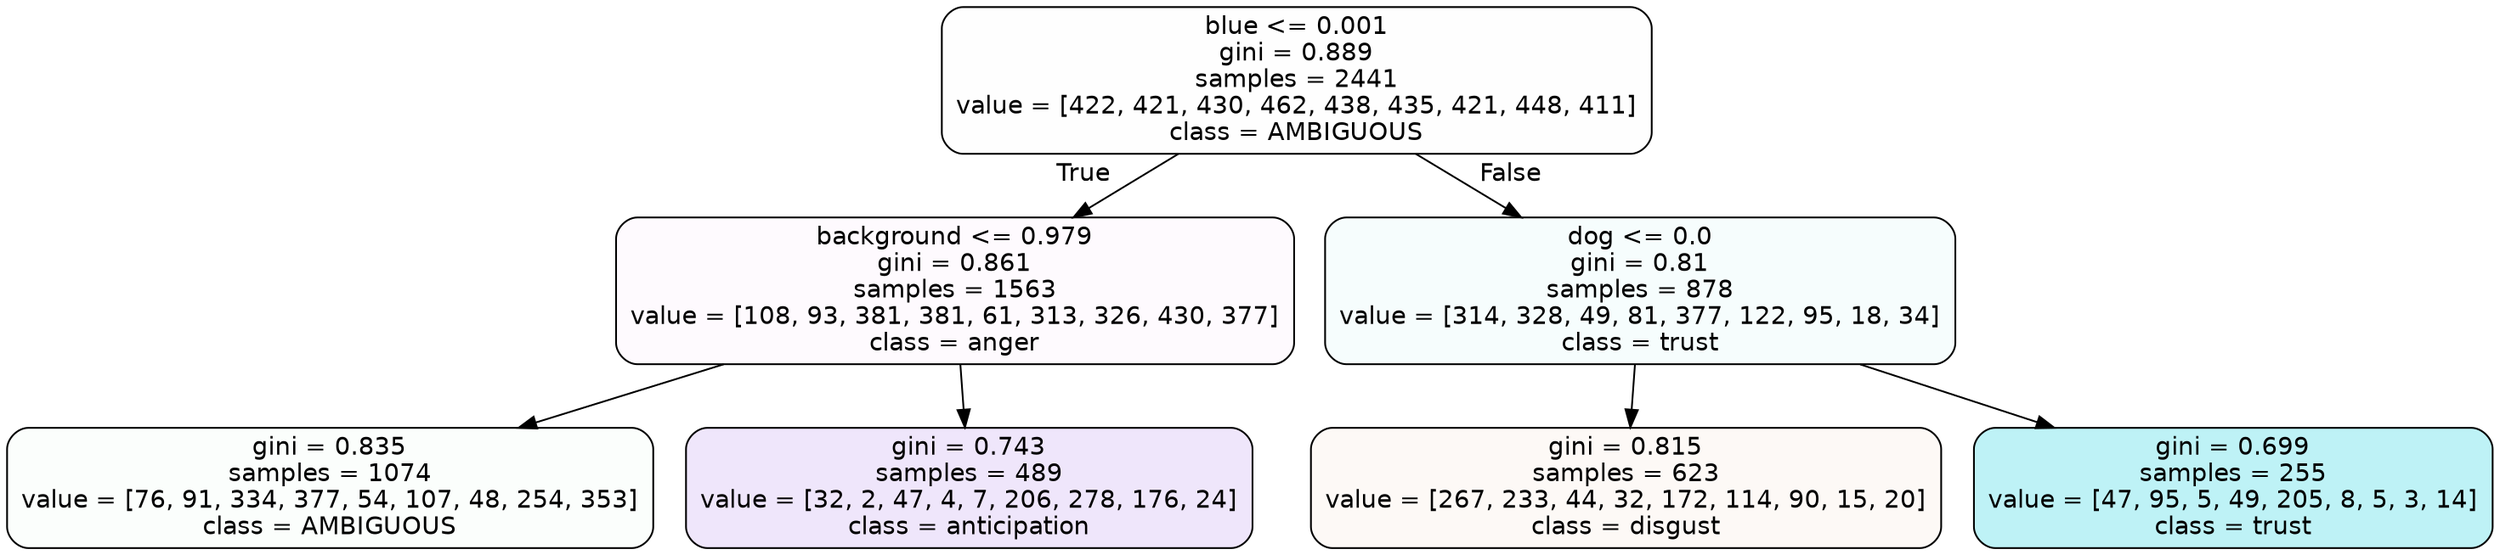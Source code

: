 digraph Tree {
node [shape=box, style="filled, rounded", color="black", fontname=helvetica] ;
edge [fontname=helvetica] ;
0 [label="blue <= 0.001\ngini = 0.889\nsamples = 2441\nvalue = [422, 421, 430, 462, 438, 435, 421, 448, 411]\nclass = AMBIGUOUS", fillcolor="#39e58101"] ;
1 [label="background <= 0.979\ngini = 0.861\nsamples = 1563\nvalue = [108, 93, 381, 381, 61, 313, 326, 430, 377]\nclass = anger", fillcolor="#e539d706"] ;
0 -> 1 [labeldistance=2.5, labelangle=45, headlabel="True"] ;
2 [label="gini = 0.835\nsamples = 1074\nvalue = [76, 91, 334, 377, 54, 107, 48, 254, 353]\nclass = AMBIGUOUS", fillcolor="#39e58105"] ;
1 -> 2 ;
3 [label="gini = 0.743\nsamples = 489\nvalue = [32, 2, 47, 4, 7, 206, 278, 176, 24]\nclass = anticipation", fillcolor="#8139e520"] ;
1 -> 3 ;
4 [label="dog <= 0.0\ngini = 0.81\nsamples = 878\nvalue = [314, 328, 49, 81, 377, 122, 95, 18, 34]\nclass = trust", fillcolor="#39d7e50b"] ;
0 -> 4 [labeldistance=2.5, labelangle=-45, headlabel="False"] ;
5 [label="gini = 0.815\nsamples = 623\nvalue = [267, 233, 44, 32, 172, 114, 90, 15, 20]\nclass = disgust", fillcolor="#e581390b"] ;
4 -> 5 ;
6 [label="gini = 0.699\nsamples = 255\nvalue = [47, 95, 5, 49, 205, 8, 5, 3, 14]\nclass = trust", fillcolor="#39d7e553"] ;
4 -> 6 ;
}